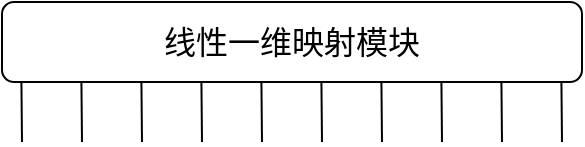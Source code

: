 <mxfile version="24.4.13" type="github">
  <diagram name="第 1 页" id="t-M5mvXXAjaN3oaabFG6">
    <mxGraphModel dx="837" dy="435" grid="1" gridSize="10" guides="1" tooltips="1" connect="1" arrows="1" fold="1" page="1" pageScale="1" pageWidth="827" pageHeight="1169" math="0" shadow="0">
      <root>
        <mxCell id="0" />
        <mxCell id="1" parent="0" />
        <mxCell id="v2qw4ZrpLCTdR5esXD4c-2" value="&lt;font style=&quot;font-size: 16px;&quot;&gt;线性一维映射模块&lt;/font&gt;" style="rounded=1;whiteSpace=wrap;html=1;" vertex="1" parent="1">
          <mxGeometry x="210" y="420" width="290" height="40" as="geometry" />
        </mxCell>
        <mxCell id="v2qw4ZrpLCTdR5esXD4c-3" value="" style="endArrow=none;html=1;rounded=0;entryX=0.054;entryY=1.021;entryDx=0;entryDy=0;entryPerimeter=0;" edge="1" parent="1">
          <mxGeometry width="50" height="50" relative="1" as="geometry">
            <mxPoint x="220" y="490" as="sourcePoint" />
            <mxPoint x="219.71" y="460.0" as="targetPoint" />
          </mxGeometry>
        </mxCell>
        <mxCell id="v2qw4ZrpLCTdR5esXD4c-4" value="" style="endArrow=none;html=1;rounded=0;entryX=0.054;entryY=1.021;entryDx=0;entryDy=0;entryPerimeter=0;" edge="1" parent="1">
          <mxGeometry width="50" height="50" relative="1" as="geometry">
            <mxPoint x="250" y="490" as="sourcePoint" />
            <mxPoint x="249.71" y="460" as="targetPoint" />
          </mxGeometry>
        </mxCell>
        <mxCell id="v2qw4ZrpLCTdR5esXD4c-5" value="" style="endArrow=none;html=1;rounded=0;entryX=0.054;entryY=1.021;entryDx=0;entryDy=0;entryPerimeter=0;" edge="1" parent="1">
          <mxGeometry width="50" height="50" relative="1" as="geometry">
            <mxPoint x="280" y="490" as="sourcePoint" />
            <mxPoint x="279.71" y="460" as="targetPoint" />
          </mxGeometry>
        </mxCell>
        <mxCell id="v2qw4ZrpLCTdR5esXD4c-6" value="" style="endArrow=none;html=1;rounded=0;entryX=0.054;entryY=1.021;entryDx=0;entryDy=0;entryPerimeter=0;" edge="1" parent="1">
          <mxGeometry width="50" height="50" relative="1" as="geometry">
            <mxPoint x="310" y="490" as="sourcePoint" />
            <mxPoint x="309.71" y="460" as="targetPoint" />
          </mxGeometry>
        </mxCell>
        <mxCell id="v2qw4ZrpLCTdR5esXD4c-7" value="" style="endArrow=none;html=1;rounded=0;entryX=0.054;entryY=1.021;entryDx=0;entryDy=0;entryPerimeter=0;" edge="1" parent="1">
          <mxGeometry width="50" height="50" relative="1" as="geometry">
            <mxPoint x="340" y="490" as="sourcePoint" />
            <mxPoint x="339.71" y="460" as="targetPoint" />
          </mxGeometry>
        </mxCell>
        <mxCell id="v2qw4ZrpLCTdR5esXD4c-8" value="" style="endArrow=none;html=1;rounded=0;entryX=0.054;entryY=1.021;entryDx=0;entryDy=0;entryPerimeter=0;" edge="1" parent="1">
          <mxGeometry width="50" height="50" relative="1" as="geometry">
            <mxPoint x="370" y="490" as="sourcePoint" />
            <mxPoint x="369.71" y="460" as="targetPoint" />
          </mxGeometry>
        </mxCell>
        <mxCell id="v2qw4ZrpLCTdR5esXD4c-9" value="" style="endArrow=none;html=1;rounded=0;entryX=0.054;entryY=1.021;entryDx=0;entryDy=0;entryPerimeter=0;" edge="1" parent="1">
          <mxGeometry width="50" height="50" relative="1" as="geometry">
            <mxPoint x="400" y="490" as="sourcePoint" />
            <mxPoint x="399.71" y="460" as="targetPoint" />
          </mxGeometry>
        </mxCell>
        <mxCell id="v2qw4ZrpLCTdR5esXD4c-10" value="" style="endArrow=none;html=1;rounded=0;entryX=0.054;entryY=1.021;entryDx=0;entryDy=0;entryPerimeter=0;" edge="1" parent="1">
          <mxGeometry width="50" height="50" relative="1" as="geometry">
            <mxPoint x="430" y="490" as="sourcePoint" />
            <mxPoint x="429.71" y="460" as="targetPoint" />
          </mxGeometry>
        </mxCell>
        <mxCell id="v2qw4ZrpLCTdR5esXD4c-11" value="" style="endArrow=none;html=1;rounded=0;entryX=0.054;entryY=1.021;entryDx=0;entryDy=0;entryPerimeter=0;" edge="1" parent="1">
          <mxGeometry width="50" height="50" relative="1" as="geometry">
            <mxPoint x="460" y="490" as="sourcePoint" />
            <mxPoint x="459.71" y="460" as="targetPoint" />
          </mxGeometry>
        </mxCell>
        <mxCell id="v2qw4ZrpLCTdR5esXD4c-13" value="" style="endArrow=none;html=1;rounded=0;entryX=0.054;entryY=1.021;entryDx=0;entryDy=0;entryPerimeter=0;" edge="1" parent="1">
          <mxGeometry width="50" height="50" relative="1" as="geometry">
            <mxPoint x="490" y="490" as="sourcePoint" />
            <mxPoint x="489.71" y="460" as="targetPoint" />
          </mxGeometry>
        </mxCell>
      </root>
    </mxGraphModel>
  </diagram>
</mxfile>
